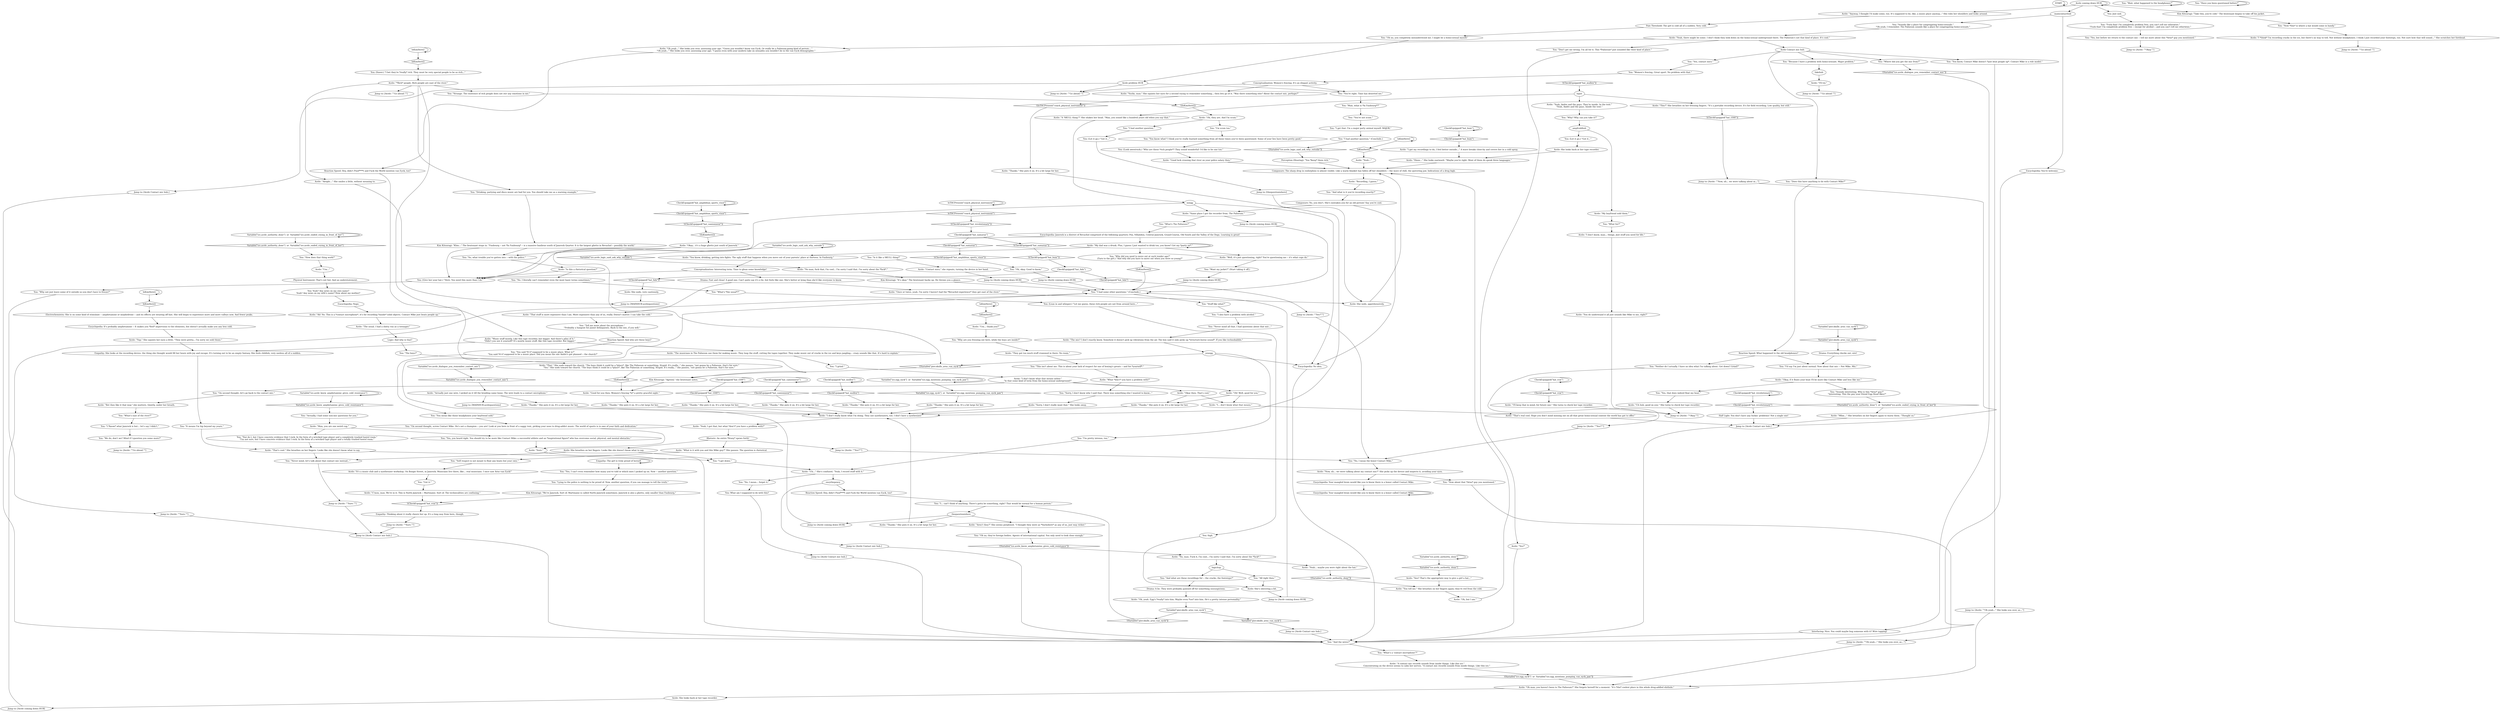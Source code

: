 # ICE / ACELE ON ICE
# this is where the "recording device", "what are you doing here on the ice?" and "questioning" branches are located.
# ==================================================
digraph G {
	  0 [label="START"];
	  1 [label="input"];
	  2 [label="CheckEquipped(\"hat_t500\")"];
	  3 [label="CheckEquipped(\"hat_t500\")", shape=diamond];
	  4 [label="!(CheckEquipped(\"hat_t500\"))", shape=diamond];
	  5 [label="You: \"And the wires?\""];
	  6 [label="Acele Contact mic hub."];
	  7 [label="You: \"Oh no, you completely misunderstood me. I might be a homo-sexual myself.\""];
	  8 [label="Acele: \"I don't really know what I'm doing. They use synthesizers, too. I don't have a synthesizer.\""];
	  9 [label="Jump to: [Acele coming down HUB]"];
	  10 [label="You: \"So, what trouble you've gotten into -- with the police.\""];
	  11 [label="You: \"I *know* what Jamrock is but... let's say I didn't.\""];
	  12 [label="Acele: \"*Rich* people. Rich people are east of the river.\""];
	  13 [label="Acele: \"Oh, they are. And I'm scum.\""];
	  14 [label="Acele: \"C'mon, man. We're in it. This is North Jamrock -- Martinaise. Sort of. The technicalities are confusing.\""];
	  15 [label="Jump to: [Acele: \"\"Okay.\"\"]"];
	  16 [label="Jump to: [Acele: \"\"Oh yeah...\" She looks you over, as...\"]"];
	  17 [label="Acele: \"Um...\""];
	  18 [label="Acele: \"The mic? I don't exactly know. Somehow it doesn't pick up vibrations from the air. The box said it only picks up *structure-borne sound*. If you like technobabble.\""];
	  19 [label="Jump to: [Acele: \"\"Yes?\"\"]"];
	  20 [label="Acele: She breathes on her fingers. Looks like she doesn't know what to say."];
	  21 [label="You: \"Yes, you heard right. You should try to be more like Contact Mike: a successful athlete and an *inspirational figure* who has overcome social, physical, and mental obstacles.\""];
	  22 [label="You: \"This isn't about me. This is about your lack of respect for one of boxing's greats -- and for *yourself*.\""];
	  23 [label="You: \"Stuff like what?\""];
	  24 [label="Jump to: [Acele: \"\"Go ahead.\"\"]"];
	  25 [label="You: (Sneer.) \"I bet they're *really* rich. They must be very special people to be so rich...\""];
	  26 [label="Kim Kitsuragi: \"Khm...\" The lieutenant steps in. \"Faubourg -- not *In Faubourg* -- is a massive banlieue south of Jamrock Quarter. It is the largest ghetto in Revachol -- possibly the world.\""];
	  27 [label="Acele: She nods, very cautiously."];
	  28 [label="CheckEquipped(\"hat_amphibian_sports_visor\")"];
	  29 [label="CheckEquipped(\"hat_amphibian_sports_visor\")", shape=diamond];
	  30 [label="!(CheckEquipped(\"hat_amphibian_sports_visor\"))", shape=diamond];
	  31 [label="Acele: \"Thanks.\" She puts it on. It's a bit large for her."];
	  32 [label="Acele: \"Thanks.\" She puts it on. It's a bit large for her."];
	  33 [label="You: \"Now about that *Arno* guy you mentioned.\""];
	  34 [label="You: \"Yes, contact mics.\""];
	  35 [label="You: \"How does that thing work?\""];
	  36 [label="Acele: \"What *don't* you have a problem with?\""];
	  37 [label="Acele: \"What is it with you and this Mike guy?\" She pauses. The question is rhetorical."];
	  38 [label="You: \"On second thought, screw Contact Mike. He's not a champion -- you are! Look at you here in front of a saggy tent, picking your nose to drug-addict music. The world of sports is in awe of your faith and dedication.\""];
	  39 [label="Acele: \"Yup.\" She squints her eyes a little. \"They were pretty... I'm sorry we sold those.\""];
	  40 [label="Variable[\"ice.acele_knew_amphetamine_gives_cold_resistance\"]"];
	  41 [label="Variable[\"ice.acele_knew_amphetamine_gives_cold_resistance\"]", shape=diamond];
	  42 [label="!(Variable[\"ice.acele_knew_amphetamine_gives_cold_resistance\"])", shape=diamond];
	  43 [label="Acele: \"Hmm...\" She looks eastward. \"Maybe you're right. Most of them do speak three languages.\""];
	  44 [label="Jump to: [Acele coming down HUB]"];
	  45 [label="You: \"Tell me more about the microphone.\"\n\"Probably a hangout for junior delinquents. Back to the mic, if you will.\""];
	  46 [label="Encyclopedia: It's probably amphetamine -- It makes you *feel* impervious to the elements, but doesn't actually make you any less cold."];
	  47 [label="IsKimHere()"];
	  48 [label="IsKimHere()", shape=diamond];
	  49 [label="!(IsKimHere())", shape=diamond];
	  50 [label="Acele: \"My dad was a drunk. Plus, I guess I just wanted to drink too, you know? Get my *party on*.\""];
	  51 [label="You: \"I had another question.\""];
	  52 [label="You: \"You're not scum.\""];
	  53 [label="Acele: \"Is this a rhetorical question?\""];
	  54 [label="Acele: \"The usual. I had a shitty run as a teenager.\""];
	  55 [label="Physical Instrument: That's not fair. And an understatement."];
	  56 [label="Rhetoric: An entire *litany* spews forth!"];
	  57 [label="Conceptualization: Women's fencing. It's an elegant activity."];
	  58 [label="Acele: \"Good for you then. Women's fencing *is* a pretty graceful sight.\""];
	  59 [label="Jump to: [Acele: \"\"Now, uh... we were talking about m...\"]"];
	  60 [label="Acele: \"Sorry, I don't really want that.\" She looks away."];
	  61 [label="Jump to: [Acele: \"\"Yes?\"\"]"];
	  62 [label="You: \"Sorry, I don't know why I said that. There was something else I wanted to know...\""];
	  63 [label="Acele problem HUB"];
	  64 [label="Acele: \"Oh! Well, good for you.\""];
	  65 [label="You: \"Neither do I actually. I have no idea what I'm talking about. Get down? Grind?\""];
	  66 [label="You: \"Wait, what happened to the headphones?\""];
	  67 [label="Acele: \"My boyfriend sold them.\""];
	  68 [label="You: \"Why? Why can you take it?\""];
	  69 [label="Logic: And why is that?"];
	  70 [label="You: \"What's *the usual*?\""];
	  71 [label="IsKimHere()"];
	  72 [label="IsKimHere()", shape=diamond];
	  73 [label="!(IsKimHere())", shape=diamond];
	  74 [label="CheckEquipped(\"hat_revolutionary\")"];
	  75 [label="CheckEquipped(\"hat_revolutionary\")", shape=diamond];
	  76 [label="!(CheckEquipped(\"hat_revolutionary\"))", shape=diamond];
	  77 [label="Encyclopedia: Your mangled brain would like you to know there is a boxer called Contact Mike."];
	  78 [label="You: \"Yes, but before we return to the contact mic -- tell me more about this *Arno* guy you mentioned.\""];
	  79 [label="Acele: \"Mhm...\" She breathes on her fingers again to warm them. \"Thought so.\""];
	  80 [label="Acele: \"That's real cool. Hope you don't mind missing out on all that great homo-sexual content the world has got to offer.\""];
	  81 [label="You: \"I grind.\""];
	  82 [label="You: Just nod."];
	  83 [label="You: \"Now *this* is where a hat would come in handy.\""];
	  84 [label="Acele: \"No man, fuck that, I'm cool... I'm sorry I said that. I'm sorry about the *fuck*.\""];
	  85 [label="logicitup"];
	  86 [label="You: Sigh."];
	  87 [label="Acele: \"Aren't they?\" She seems perplexed. \"I thought they were as *Vacholiere* as any of us, just way richer.\""];
	  88 [label="You: \"I had another question.\" (Conclude.)"];
	  89 [label="Acele: \"Alright...\" She smiles a little, without meaning to."];
	  90 [label="You: \"Oh, okay. Good to know.\""];
	  91 [label="CheckEquipped(\"hat_camionneur\")"];
	  92 [label="CheckEquipped(\"hat_camionneur\")", shape=diamond];
	  93 [label="!(CheckEquipped(\"hat_camionneur\"))", shape=diamond];
	  94 [label="Acele: \"Thanks.\" She puts it on. It's a bit large for her."];
	  95 [label="Acele: \"Thanks.\" She puts it on. It's a bit large for her."];
	  96 [label="You: \"What's a 'contact microphone'?\""];
	  97 [label="Acele: \"Actually just one wire, I picked on it till the braiding came loose. The wire leads to a contact microphone.\""];
	  98 [label="encythepency"];
	  99 [label="You: \"No, I mean the boxer Contact Mike.\""];
	  100 [label="Acele: \"Yes?\""];
	  101 [label="Acele: \"Okay then. That's cool.\""];
	  102 [label="You: \"Nor do I, but I have concrete evidence that I rock. In the form of a wrecked tape player and a completely trashed hostel room.\"\n\"I'm not sure, but I have concrete evidence that I rock. In the form of a wrecked tape player and a totally trashed hostel room.\""];
	  103 [label="You: \"I'd say I'm just about normal. Now about that mic -- Not Mike. Mic.\""];
	  104 [label="You: \"And what are these recordings for -- the cracks, the footsteps?\""];
	  105 [label="You: \"Why are you freezing out here, while the boys are inside?\""];
	  106 [label="Empathy: The girl is truly proud of herself."];
	  107 [label="You: \"Lying to the police is nothing to be proud of. Now, another question, if you can manage to tell the truth.\""];
	  108 [label="Jump to: [Acele: \"\"Go ahead.\"\"]"];
	  109 [label="Reaction Speed: What happened to the old headphones?"];
	  110 [label="Acele: \"Uh...\" She's confused. \"Yeah, I record stuff with it.\""];
	  111 [label="Acele: \"I... don't know what that means.\""];
	  112 [label="You: \"Never mind all that. I had questions about that mic...\""];
	  113 [label="Acele: \"Yeah, I got that, but what *don't* you have a problem with?\""];
	  114 [label="Empathy: She looks at the recording device, the thing she thought would fill her hours with joy and escape. It's turning out to be an empty fantasy. She feels childish, very useless all of a sudden."];
	  115 [label="You: \"Why not just leave some of it outside so you don't have to freeze?\""];
	  116 [label="Variable[\"ice.acele_authority_done\"]"];
	  117 [label="Variable[\"ice.acele_authority_done\"]", shape=diamond];
	  118 [label="!(Variable[\"ice.acele_authority_done\"])", shape=diamond];
	  119 [label="Jump to: [Acele coming down HUB]"];
	  120 [label="Acele: \"No, man. Fuck it, I'm cool... I'm sorry I said that. I'm sorry about the *fuck*.\""];
	  121 [label="Jump to: [Acele coming down HUB]"];
	  122 [label="Jump to: [Acele Contact mic hub.]"];
	  123 [label="Acele: \"Now, uh... we were talking about my contact mic?\" She picks up the device and inspects it, avoiding your eyes."];
	  124 [label="Acele: \"Ah! No. This is a *contact microphone*, it's for recording *inside* solid objects. Contact Mike just beats people up.\""];
	  125 [label="Encyclopedia: You're welcome."];
	  126 [label="You: \"Sounds like a place for congregating homo-sexuals.\"\n\"Oh yeah, I remember. The Paliseum sounds like a place for congregating homo-sexuals.\""];
	  127 [label="You: \"Sounds interesting. Who is this *Arno* guy?\"\n\"Interesting. This the guy your friend Egg Head likes?\""];
	  128 [label="You: \"Self respect is not meant to float any boats but your own.\""];
	  129 [label="Acele: \"Okay, if it floats your boat I'll be more like Contact Mike and less like me.\""];
	  130 [label="Acele: \"You do understand it all just sounds like Mike to me, right?\""];
	  131 [label="Drama: A lie. They were probably pawned off for something ssssuspicious."];
	  132 [label="Acele: \"The musicians in The Paliseum use them for making music. They loop the stuff, cutting the tapes together. They make music out of cracks in the ice and keys jangling... crazy sounds like that. It's hard to explain.\""];
	  133 [label="You: \"You mean like those headphones your boyfriend sold.\""];
	  134 [label="Acele: \"That.\" She nods toward the church. \"The boys think it could be a *place*, like The Paliseum or something. Stupid. It's really...\" she pauses, \"not gonna be a Paliseum, that's for sure.\"\n\"Yes.\" She nods toward the church. \"The boys think it could be a *place*, like The Paliseum or something. Stupid. It's really...\" she pauses, \"not gonna be a Paliseum, that's for sure.\""];
	  135 [label="Acele: \"Yeah, Andre and the guys. They're inside. In the tent.\"\n\"Yeah, Andre and the guys. Inside the tent.\""];
	  136 [label="Acele: \"Well, it's just questioning, right? You're questioning me -- it's what cops do.\""];
	  137 [label="You: \"I get that. I'm a major party animal myself. MAJOR.\""];
	  138 [label="Acele: \"Oh, but I am.\""];
	  139 [label="Half Light: You don't have any fuckin' problems! Not a single one!"];
	  140 [label="Acele: \"Thanks.\" She puts it on. It's a bit large for her."];
	  141 [label="Encyclopedia: Your mangled brain would like you to know there is a boxer called Contact Mike."];
	  142 [label="Variable[\"ice.acele_dialogue_you_remember_contact_mic\"]"];
	  143 [label="Variable[\"ice.acele_dialogue_you_remember_contact_mic\"]", shape=diamond];
	  144 [label="!(Variable[\"ice.acele_dialogue_you_remember_contact_mic\"])", shape=diamond];
	  145 [label="Acele: \"Same place I got the recorder from. The Paliseum.\""];
	  146 [label="You: \"I get down.\""];
	  147 [label="You: \"You're right. Time has deserted me.\""];
	  148 [label="You: \"Fuck that! I'm completely problem free, you can't tell me otherwise.\"\n\"Fuck that! I'm completely problem free -- except for alcohol -- and you can't tell me otherwise.\""];
	  149 [label="Acele: \"Anyway, I thought I'd make some, too. It's supposed to be, like, a music place anyway...\" She rubs her shoulders and looks around."];
	  150 [label="You: \"I had some other questions.\" (Conclude.)"];
	  151 [label="Acele coming down HUB"];
	  152 [label="You: \"Want my jacket?\" (Start taking it off.)"];
	  153 [label="Drama: Fast and clean! A good one. Can't quite say it's a lie, but feels like one. She's better at lying than she'd like everyone to know."];
	  154 [label="You: \"Wait, what is *In Faubourg*?\""];
	  155 [label="Acele: \"Sucks, man.\" She squints her eyes for a second trying to remember something... then lets go of it. \"Was there something else? About the contact mic, perhaps?\""];
	  156 [label="You: \"Women's fencing. Great sport. No problem with that.\""];
	  157 [label="Acele: \"Contact mics,\" she repeats, turning the device in her hand."];
	  158 [label="Acele: \"A 'SKULL thing'?\" She shakes her head. \"Man, you sound like a hundred years old when you say that.\""];
	  159 [label="Acele: \"This?\" She breathes on her freezing fingers. \"It's a portable recording device. It's for field recording. Low quality, but still.\""];
	  160 [label="Acele: \"Recording, I guess.\""];
	  161 [label="Electrochemistry: She is on some kind of stimulant -- amphetamine or mephedrone -- and its effects are wearing off fast. She will begin to experience more and more valleys now. And fewer peaks."];
	  162 [label="Kim Kitsuragi: \"Take this, you're cold.\" The lieutenant begins to take off his jacket."];
	  163 [label="You: \"You said *it's* supposed to be a music place. What is?\"\n\"You said *it's* supposed to be a music place. Did you mean the one Andre's got planned -- the church?\""];
	  164 [label="You: \"The boys?\""];
	  165 [label="Variable[\"ice.acele_logic_said_ask_why_outside\"]"];
	  166 [label="Variable[\"ice.acele_logic_said_ask_why_outside\"]", shape=diamond];
	  167 [label="!(Variable[\"ice.acele_logic_said_ask_why_outside\"])", shape=diamond];
	  168 [label="Jump to: [Acele: \"\"Go ahead.\"\"]"];
	  169 [label="Jump to: [MAINHUB-acelequestions]"];
	  170 [label="You: \"Got it.\""];
	  171 [label="Empathy: Thinking about it really cheers her up. It's a long way from here, though."];
	  172 [label="CheckEquipped(\"hat_mullen\")"];
	  173 [label="CheckEquipped(\"hat_mullen\")", shape=diamond];
	  174 [label="!(CheckEquipped(\"hat_mullen\"))", shape=diamond];
	  175 [label="Jump to: [Acele Contact mic hub.]"];
	  176 [label="Reaction Speed: Hey, didn't Pissf****t and Fuck the World mention van Eyck, too?"];
	  177 [label="You: What am I supposed to do with this?"];
	  178 [label="Jump to: [Acele: \"\"Sure.\"\"]"];
	  179 [label="maincontacthub"];
	  180 [label="You: (Give her your hat.) \"Here. You need this more than I do.\""];
	  181 [label="You: \"Why did you need to move out at such tender age?\"\n(Turn to the girl.) \"And why did you have to move out when you were so young?\""];
	  182 [label="You: \"Drinking, partying and disco music are bad for you. You should take me as a warning example.\""];
	  183 [label="You: (Lean in and whisper.) \"Let me guess, these rich people are not from around here...\""];
	  184 [label="Acele: \"You know, drinking, getting into fights. The ugly stuff that happens when you move out of your parents' place at thirteen. In Faubourg.\""];
	  185 [label="You: \"You know what? I think you've really learned something from all those times you've been questioned. Some of your lies have been pretty good.\""];
	  186 [label="Acele: She nods, apprehensively."];
	  187 [label="thequestionishere"];
	  188 [label="Acele: \"You tell me.\" She breathes on her fingers again; they're red from the cold."];
	  189 [label="CheckEquipped(\"hat_bum\")"];
	  190 [label="CheckEquipped(\"hat_bum\")", shape=diamond];
	  191 [label="!(CheckEquipped(\"hat_bum\"))", shape=diamond];
	  192 [label="CheckEquipped(\"hat_rcm\")"];
	  193 [label="CheckEquipped(\"hat_rcm\")", shape=diamond];
	  194 [label="!(CheckEquipped(\"hat_rcm\"))", shape=diamond];
	  195 [label="Encyclopedia: Jamrock is a district of Revachol comprised of the following quarters: Pox, Villalobos, Central Jamrock, Grand-Couron, Old South and the Valley of the Dogs. Learning is great!"];
	  196 [label="Acele: \"Oh man, you haven't been to The Paliseum?\" She forgets herself for a moment. \"It's *the* coolest place in this whole drug-addled shithole.\""];
	  197 [label="Acele: \"Oh yeah...\" She looks you over, assessing your age. \"Guess you wouldn't know van Eyck. Or really be a Paliseum-going kind of person... \"\n\"Oh yeah...\" She looks you over, assessing your age. \"I guess even with your modern take on sexuality you wouldn't be in the van Eyck demographic.\""];
	  198 [label="You: \"Because I have a problem with homo-sexuals. Major problem.\""];
	  199 [label="You: \"Actually, I had some non-mic questions for you.\""];
	  200 [label="ampfcoldhub"];
	  201 [label="Acele: \"I got my recordings to do, I feel better outside...\" A wave breaks close-by and covers her in a cold spray."];
	  202 [label="Acele: \"Thanks.\" She puts it on. It's a bit large for her."];
	  203 [label="You: \"What's east of the river?\""];
	  204 [label="Perception (Hearing): \"You *keep* them rich.\""];
	  205 [label="Jump to: [Acele coming down HUB]"];
	  206 [label="Acele: \"Yeah...\""];
	  207 [label="Kim Kitsuragi: \"Agreed,\" the lieutenant notes."];
	  208 [label="noegg"];
	  209 [label="Composure: No, you don't. She's mistaken you for an old person! Say you're cool."];
	  210 [label="Acele: \"I *think* I'm recording cracks in the ice, but there's no way to tell. Not without headphones. I think I just recorded your footsteps, too. Not sure how that will sound...\" She scratches her forehead."];
	  211 [label="Acele: \"Yeah... maybe you were right about the hat.\""];
	  212 [label="You: \"All right then.\""];
	  213 [label="You: (Let it go.) \"Got it...\""];
	  214 [label="Jump to: [Acele: \"\"Go ahead.\"\"]"];
	  215 [label="You: \"I... can't think of anything. There's gotta be something, right? That would be normal for a human person.\""];
	  216 [label="yesegg"];
	  217 [label="Jump to: [Acele Contact mic hub.]"];
	  218 [label="Encyclopedia: No idea."];
	  219 [label="You: \"On second thought, let's go back to the contact mic.\""];
	  220 [label="You: \"It means I'm hip beyond my years.\""];
	  221 [label="Composure: The sharp drop in endorphins is almost visible. Like a warm blanket has fallen off her shoulders -- the wave of chill, the quivering jaw. Indications of a drug high."];
	  222 [label="fakehub"];
	  223 [label="Variable[\"ice.acele_authority_done\"]  or  Variable[\"ice.acele_ended_crying_in_front_of_her\"]"];
	  224 [label="Variable[\"ice.acele_authority_done\"]  or  Variable[\"ice.acele_ended_crying_in_front_of_her\"]", shape=diamond];
	  225 [label="!(Variable[\"ice.acele_authority_done\"]  or  Variable[\"ice.acele_ended_crying_in_front_of_her\"])", shape=diamond];
	  226 [label="Variable[\"ice.egg_eyck\"]  or  Variable[\"ice.egg_mentions_pumping_van_eyck_jam\"]"];
	  227 [label="Variable[\"ice.egg_eyck\"]  or  Variable[\"ice.egg_mentions_pumping_van_eyck_jam\"]", shape=diamond];
	  228 [label="!(Variable[\"ice.egg_eyck\"]  or  Variable[\"ice.egg_mentions_pumping_van_eyck_jam\"])", shape=diamond];
	  229 [label="IsTHCPresent(\"coach_physical_instrument\")"];
	  230 [label="IsTHCPresent(\"coach_physical_instrument\")", shape=diamond];
	  231 [label="!(IsTHCPresent(\"coach_physical_instrument\"))", shape=diamond];
	  232 [label="Jump to: [Acele Contact mic hub.]"];
	  233 [label="You: Yeah? Any news on my own name?\nYeah? Any news on my wife's name? How about my mother?"];
	  234 [label="Jump to: [Acele Contact mic hub.]"];
	  235 [label="Acele: \"Sure.\""];
	  236 [label="Acele: \"Man, you are one weird cop.\""];
	  237 [label="Jump to: [Acele: \"\"Okay.\"\"]"];
	  238 [label="Jump to: [Acele Contact mic hub.]"];
	  239 [label="You: \"I also have a problem with alcohol.\""];
	  240 [label="Acele: \"Music stuff mostly. Like this tape recorder, but bigger. And there's piles of it.\"\n\"Didn't you see it yourself? It's mostly music stuff, like this tape recorder. But bigger.\""];
	  241 [label="You: (Look awestruck.) \"Who are these *rich people*? They sound wonderful! I'd like to be one too.\""];
	  242 [label="Acele: \"Um... thank you?\""];
	  243 [label="Kim Kitsuragi: \"We're Jamrock. Sort of. Martinaise is called North Jamrock sometimes. Jamrock is also a ghetto, only smaller than Faubourg.\""];
	  244 [label="Acele: \"I'll try.\""];
	  245 [label="Jump to: [thequestionishere]"];
	  246 [label="Acele: She looks back at her tape recorder."];
	  247 [label="Acele: \"It's a music club and a synthesizer workshop. On Boogie Street, in Jamrock. Musicians live there, like... real musicians. I once saw Arno van Eyck!\""];
	  248 [label="Acele: \"I'll keep that in mind, for future use.\" She turns to check her tape recorder."];
	  249 [label="Acele: \"Thanks.\" She puts it on. It's a bit large for her."];
	  250 [label="IsKimHere()"];
	  251 [label="IsKimHere()", shape=diamond];
	  252 [label="!(IsKimHere())", shape=diamond];
	  253 [label="Reaction Speed: And who are these boys?"];
	  254 [label="Jump to: [Acele: \"\"Sure.\"\"]"];
	  255 [label="Acele: \"That stuff is more expensive than I am. More expensive than any of us, really. Doesn't matter. I can take the cold.\""];
	  256 [label="You: \"Have you been questioned before?\""];
	  257 [label="Acele: \"Once or twice, yeah. I'm sorry I haven't had the *Revachol experience* they get east of the river.\""];
	  258 [label="You: \"We do, don't we? Mind if I question you some more?\""];
	  259 [label="IsKimHere()"];
	  260 [label="IsKimHere()", shape=diamond];
	  261 [label="!(IsKimHere())", shape=diamond];
	  262 [label="Acele: \"Bet they like it that way,\" she mutters. Quietly, under her breath."];
	  263 [label="Jump to: [Acele: \"\"Yes?\"\"]"];
	  264 [label="Acele: \"Thanks.\" She puts it on. It's a bit large for her."];
	  265 [label="Acele: \"Oh, yeah. Egg's *really* into him. Maybe even *too* into him. He's a pretty intense personality.\""];
	  266 [label="Drama: Everything checks out, sire!"];
	  267 [label="Reaction Speed: Hey, didn't Pissf****t and Fuck the World mention van Eyck, too?"];
	  268 [label="Variable[\"pier.skulls_arno_van_eyck\"]"];
	  269 [label="Variable[\"pier.skulls_arno_van_eyck\"]", shape=diamond];
	  270 [label="!(Variable[\"pier.skulls_arno_van_eyck\"])", shape=diamond];
	  271 [label="You: \"Is it like a SKULL thing?\""];
	  272 [label="Encyclopedia: Nope."];
	  273 [label="You: \"What's The Paliseum?\""];
	  274 [label="You: \"Never mind, let's talk about that contact mic instead...\""];
	  275 [label="Acele: \"Okay... it's a huge ghetto just south of Jamrock.\""];
	  276 [label="You: \"No. I literally can't remember even the most basic terms sometimes.\""];
	  277 [label="You: \"Oh no, they're foreign bodies. Agents of international capital. You only need to look close enough.\""];
	  278 [label="Acele: She looks back at her tape recorder."];
	  279 [label="CheckEquipped(\"hat_samaran\")"];
	  280 [label="CheckEquipped(\"hat_samaran\")", shape=diamond];
	  281 [label="!(CheckEquipped(\"hat_samaran\"))", shape=diamond];
	  282 [label="Acele: \"Thanks.\" She puts it on. It's a bit large for her."];
	  283 [label="Pain Threshold: The girl is cold all of a sudden. Very cold."];
	  284 [label="Jump to: [Acele: \"\"Oh yeah...\" She looks you over, as...\"]"];
	  285 [label="Variable[\"pier.skulls_arno_van_eyck\"]"];
	  286 [label="Variable[\"pier.skulls_arno_van_eyck\"]", shape=diamond];
	  287 [label="!(Variable[\"pier.skulls_arno_van_eyck\"])", shape=diamond];
	  288 [label="You: \"You know, Contact Mike doesn't *just beat people up*. Contact Mike is a role model.\""];
	  289 [label="You: \"No, I mean... forget it.\""];
	  290 [label="You: \"Where did you get the mic from?\""];
	  291 [label="Acele: \"Yeah, there might be some. I don't think they look down on the homo-sexual underground there. The Paliseum's not that kind of place. It's cool.\""];
	  292 [label="You: \"What for?\""];
	  293 [label="Kim Kitsuragi: \"It's okay.\" The lieutenant backs up. He throws you a glance."];
	  294 [label="Acele: She's shivering a bit."];
	  295 [label="Jump to: [Acele coming down HUB]"];
	  296 [label="You: \"I'm scum too.\""];
	  297 [label="You: \"Yes, I can't even remember how many you've told or which ones I picked up on. Now -- another question.\""];
	  298 [label="Jump to: [MAINHUB-acelequestions]"];
	  299 [label="You: (Let it go.) \"Got it...\""];
	  300 [label="Acele: \"Uh huh, good on you.\" She turns to check her tape recorder."];
	  301 [label="Jump to: [Acele: \"\"Sure.\"\"]"];
	  302 [label="Interfacing: Nice. You could maybe bug someone with it? Wire tapping!"];
	  303 [label="Conceptualization: Interesting term. Time to glean some knowledge!"];
	  304 [label="Acele: \"A contact mic records sounds from inside things. Like this ice.\"\nConcentrating on the device seems to calm her nerves. \"A contact mic records sounds from inside things. Like this ice.\" "];
	  305 [label="You: \"Does this have anything to do with Contact Mike?\""];
	  306 [label="You: \"Don't get me wrong. I'm all for it. This *Paliseum* just sounded like their kind of place.\""];
	  307 [label="Acele: \"I don't know what that means either.\"\n\"Is that some kind of term from the homo-sexual underground?\""];
	  308 [label="Acele: \"That's cool.\" She breathes on her fingers. Looks like she doesn't know what to say."];
	  309 [label="You: \"Yes, that does indeed float my boat.\""];
	  310 [label="You: \"And what is it you're recording exactly?\""];
	  311 [label="Acele: \"I don't know, man... things. Just stuff you need for life.\""];
	  312 [label="Acele: \"They got too much stuff crammed in there. No room.\""];
	  313 [label="Acele: \"See? That's the appropriate way to give a girl a hat...\""];
	  314 [label="Acele: \"Good luck crossing that river on your police salary then.\""];
	  315 [label="You: \"Strange. The existence of rich people does not stir any emotions in me.\""];
	  316 [label="Jump to: [Acele: \"\"Go ahead.\"\"]"];
	  317 [label="Jump to: [Acele coming down HUB]"];
	  318 [label="CheckEquipped(\"hat_faln\")"];
	  319 [label="CheckEquipped(\"hat_faln\")", shape=diamond];
	  320 [label="!(CheckEquipped(\"hat_faln\"))", shape=diamond];
	  321 [label="You: \"I'm pretty intense, too.\""];
	  0 -> 0
	  1 -> 135
	  1 -> 158
	  1 -> 159
	  2 -> 2
	  2 -> 3
	  3 -> 94
	  4 -> 59
	  5 -> 96
	  6 -> 288
	  6 -> 34
	  6 -> 290
	  6 -> 198
	  6 -> 305
	  7 -> 63
	  8 -> 113
	  9 -> 150
	  10 -> 53
	  11 -> 258
	  12 -> 240
	  12 -> 182
	  12 -> 24
	  12 -> 89
	  12 -> 315
	  13 -> 296
	  13 -> 51
	  14 -> 194
	  16 -> 196
	  17 -> 55
	  18 -> 216
	  19 -> 99
	  20 -> 146
	  20 -> 274
	  21 -> 235
	  22 -> 36
	  23 -> 239
	  25 -> 12
	  26 -> 10
	  26 -> 180
	  27 -> 298
	  28 -> 28
	  28 -> 29
	  29 -> 93
	  30 -> 90
	  31 -> 8
	  32 -> 8
	  33 -> 284
	  34 -> 156
	  35 -> 17
	  36 -> 62
	  37 -> 128
	  38 -> 235
	  39 -> 114
	  40 -> 40
	  40 -> 41
	  41 -> 199
	  42 -> 120
	  43 -> 221
	  44 -> 150
	  45 -> 253
	  46 -> 39
	  47 -> 48
	  47 -> 47
	  48 -> 161
	  49 -> 150
	  50 -> 184
	  50 -> 50
	  50 -> 136
	  50 -> 181
	  51 -> 213
	  52 -> 137
	  53 -> 180
	  53 -> 276
	  54 -> 69
	  55 -> 233
	  56 -> 61
	  56 -> 20
	  56 -> 37
	  57 -> 155
	  57 -> 147
	  57 -> 214
	  58 -> 249
	  59 -> 122
	  60 -> 8
	  61 -> 99
	  62 -> 60
	  63 -> 147
	  63 -> 214
	  63 -> 238
	  64 -> 32
	  64 -> 111
	  65 -> 19
	  66 -> 66
	  67 -> 292
	  68 -> 200
	  69 -> 164
	  70 -> 183
	  71 -> 72
	  71 -> 71
	  72 -> 25
	  73 -> 275
	  74 -> 74
	  74 -> 75
	  75 -> 139
	  76 -> 279
	  77 -> 141
	  78 -> 15
	  79 -> 122
	  80 -> 122
	  81 -> 307
	  82 -> 148
	  83 -> 210
	  84 -> 293
	  85 -> 104
	  85 -> 212
	  86 -> 294
	  87 -> 277
	  88 -> 167
	  89 -> 298
	  90 -> 205
	  91 -> 91
	  91 -> 92
	  92 -> 282
	  93 -> 73
	  94 -> 8
	  95 -> 8
	  96 -> 304
	  97 -> 169
	  97 -> 95
	  98 -> 232
	  98 -> 176
	  99 -> 123
	  100 -> 5
	  101 -> 32
	  101 -> 111
	  102 -> 308
	  103 -> 129
	  104 -> 131
	  105 -> 312
	  106 -> 297
	  106 -> 106
	  107 -> 243
	  109 -> 65
	  109 -> 103
	  110 -> 289
	  110 -> 98
	  111 -> 80
	  112 -> 18
	  113 -> 56
	  114 -> 220
	  115 -> 254
	  116 -> 116
	  116 -> 117
	  117 -> 313
	  118 -> 188
	  119 -> 150
	  120 -> 211
	  120 -> 85
	  121 -> 150
	  122 -> 5
	  123 -> 33
	  123 -> 77
	  124 -> 54
	  125 -> 5
	  126 -> 291
	  127 -> 225
	  128 -> 247
	  129 -> 309
	  129 -> 127
	  130 -> 237
	  131 -> 265
	  132 -> 81
	  133 -> 38
	  134 -> 252
	  135 -> 68
	  136 -> 152
	  137 -> 88
	  138 -> 221
	  139 -> 122
	  140 -> 8
	  141 -> 141
	  142 -> 142
	  142 -> 143
	  143 -> 97
	  144 -> 302
	  145 -> 273
	  145 -> 44
	  146 -> 110
	  147 -> 154
	  148 -> 78
	  149 -> 283
	  150 -> 23
	  151 -> 162
	  151 -> 82
	  151 -> 179
	  151 -> 149
	  151 -> 151
	  152 -> 119
	  153 -> 257
	  153 -> 255
	  154 -> 52
	  155 -> 231
	  156 -> 57
	  157 -> 121
	  158 -> 208
	  159 -> 4
	  160 -> 310
	  161 -> 46
	  162 -> 83
	  163 -> 133
	  164 -> 134
	  165 -> 165
	  165 -> 166
	  166 -> 84
	  167 -> 204
	  170 -> 14
	  171 -> 178
	  172 -> 172
	  172 -> 173
	  173 -> 31
	  174 -> 1
	  175 -> 5
	  176 -> 215
	  177 -> 217
	  178 -> 234
	  179 -> 125
	  179 -> 126
	  180 -> 115
	  181 -> 49
	  182 -> 26
	  183 -> 86
	  184 -> 303
	  185 -> 241
	  186 -> 221
	  187 -> 9
	  187 -> 202
	  187 -> 87
	  188 -> 138
	  189 -> 189
	  189 -> 190
	  190 -> 201
	  191 -> 318
	  192 -> 192
	  192 -> 193
	  193 -> 248
	  194 -> 171
	  195 -> 50
	  195 -> 180
	  196 -> 246
	  197 -> 267
	  198 -> 222
	  199 -> 236
	  200 -> 299
	  200 -> 67
	  201 -> 43
	  202 -> 8
	  203 -> 11
	  204 -> 221
	  205 -> 150
	  206 -> 221
	  207 -> 58
	  208 -> 145
	  208 -> 218
	  208 -> 270
	  209 -> 145
	  209 -> 218
	  210 -> 108
	  211 -> 118
	  212 -> 294
	  213 -> 245
	  215 -> 187
	  216 -> 321
	  216 -> 218
	  216 -> 270
	  217 -> 5
	  218 -> 5
	  219 -> 262
	  220 -> 308
	  221 -> 160
	  222 -> 244
	  223 -> 224
	  223 -> 223
	  224 -> 35
	  225 -> 79
	  226 -> 226
	  226 -> 227
	  227 -> 264
	  228 -> 196
	  229 -> 229
	  229 -> 230
	  230 -> 76
	  231 -> 140
	  232 -> 5
	  233 -> 272
	  234 -> 5
	  235 -> 5
	  236 -> 21
	  236 -> 102
	  238 -> 5
	  239 -> 112
	  240 -> 114
	  240 -> 132
	  241 -> 314
	  242 -> 105
	  243 -> 194
	  244 -> 168
	  245 -> 186
	  246 -> 317
	  247 -> 170
	  248 -> 237
	  249 -> 8
	  250 -> 250
	  250 -> 251
	  251 -> 206
	  252 -> 58
	  253 -> 163
	  254 -> 234
	  255 -> 45
	  256 -> 256
	  257 -> 186
	  258 -> 316
	  259 -> 259
	  259 -> 260
	  260 -> 242
	  261 -> 13
	  262 -> 203
	  263 -> 99
	  264 -> 8
	  265 -> 285
	  266 -> 103
	  267 -> 207
	  268 -> 268
	  268 -> 269
	  269 -> 266
	  270 -> 207
	  271 -> 157
	  272 -> 124
	  273 -> 195
	  274 -> 301
	  275 -> 10
	  275 -> 180
	  276 -> 70
	  277 -> 42
	  278 -> 43
	  279 -> 280
	  279 -> 281
	  280 -> 30
	  281 -> 191
	  282 -> 8
	  283 -> 7
	  284 -> 196
	  285 -> 286
	  285 -> 287
	  286 -> 175
	  287 -> 215
	  288 -> 16
	  289 -> 177
	  290 -> 144
	  291 -> 306
	  291 -> 197
	  291 -> 6
	  292 -> 311
	  293 -> 150
	  294 -> 295
	  295 -> 150
	  296 -> 185
	  297 -> 107
	  299 -> 278
	  300 -> 237
	  301 -> 234
	  302 -> 5
	  303 -> 153
	  303 -> 180
	  304 -> 228
	  305 -> 109
	  306 -> 100
	  307 -> 64
	  307 -> 219
	  307 -> 101
	  308 -> 146
	  308 -> 274
	  309 -> 300
	  310 -> 209
	  311 -> 130
	  312 -> 22
	  313 -> 188
	  314 -> 221
	  315 -> 261
	  317 -> 150
	  318 -> 320
	  318 -> 319
	  319 -> 263
	  320 -> 27
	  321 -> 110
}

